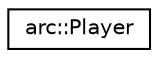 digraph "Graphical Class Hierarchy"
{
 // LATEX_PDF_SIZE
  edge [fontname="Helvetica",fontsize="10",labelfontname="Helvetica",labelfontsize="10"];
  node [fontname="Helvetica",fontsize="10",shape=record];
  rankdir="LR";
  Node0 [label="arc::Player",height=0.2,width=0.4,color="black", fillcolor="white", style="filled",URL="$classarc_1_1Player.html",tooltip="Class for the Player in the game."];
}
